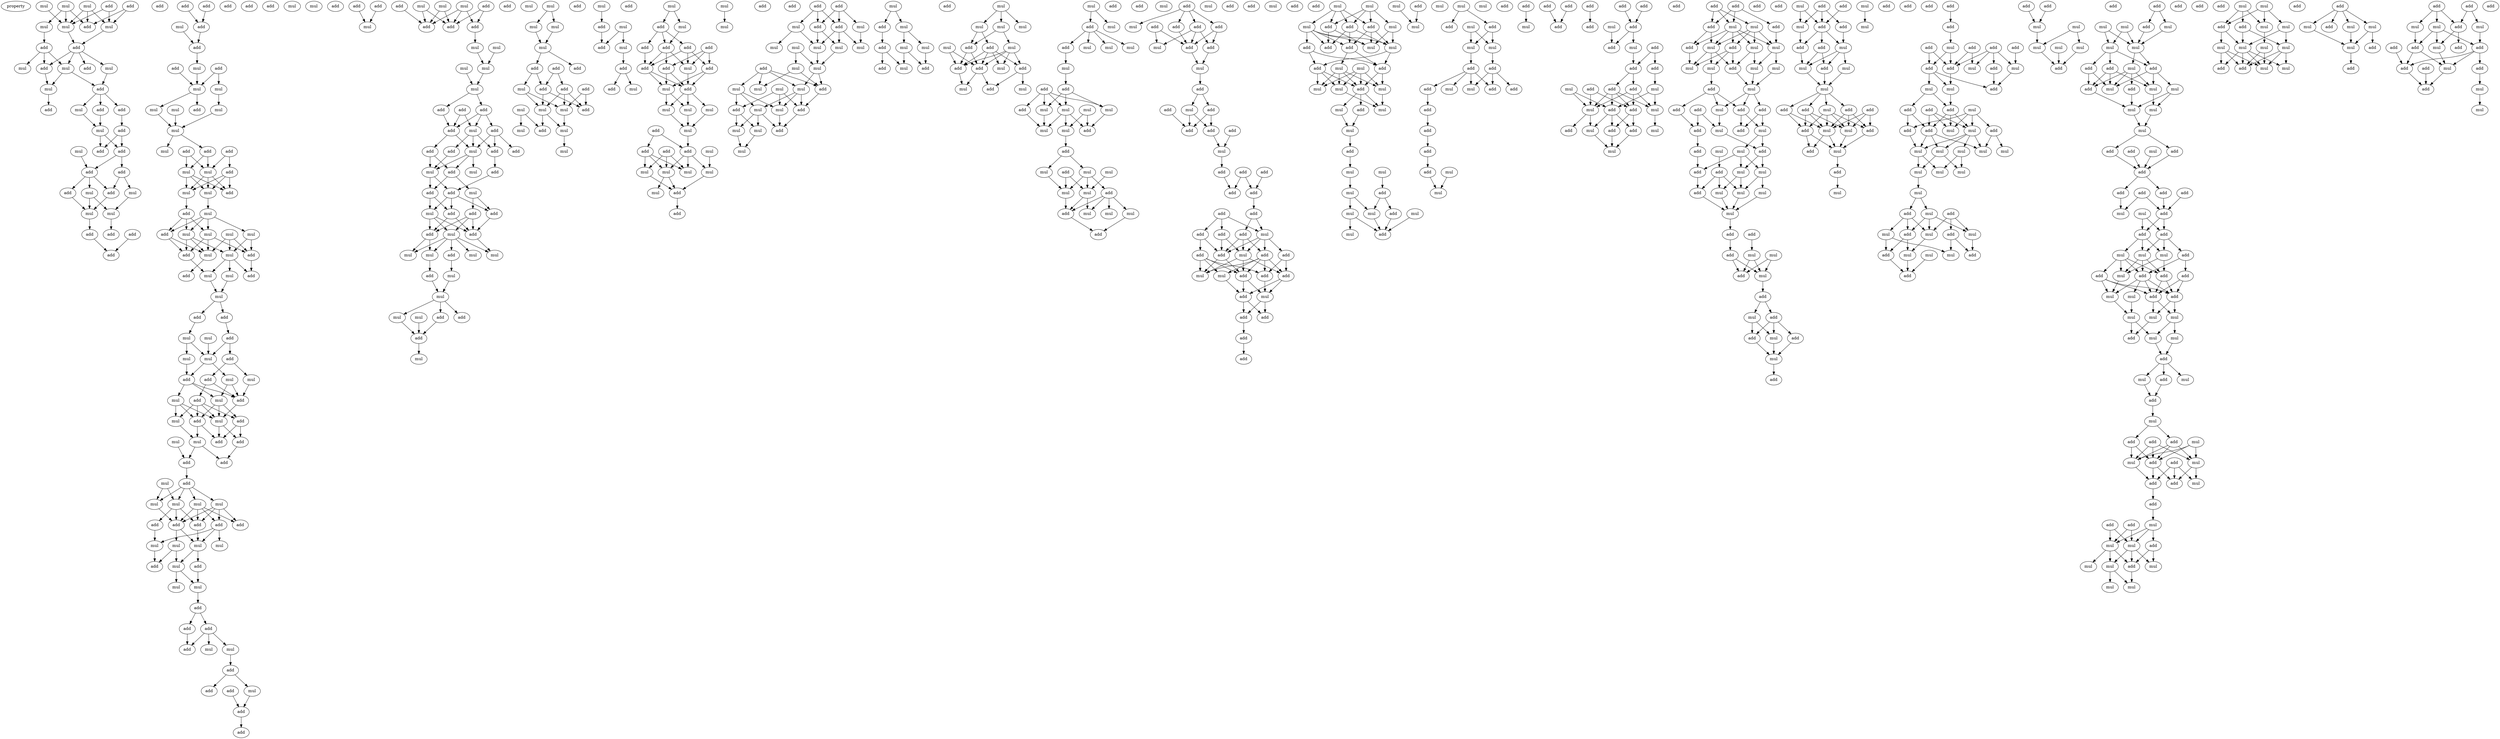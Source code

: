 digraph {
    node [fontcolor=black]
    property [mul=2,lf=1.5]
    0 [ label = mul ];
    1 [ label = mul ];
    2 [ label = add ];
    3 [ label = mul ];
    4 [ label = add ];
    5 [ label = mul ];
    6 [ label = mul ];
    7 [ label = add ];
    8 [ label = mul ];
    9 [ label = add ];
    10 [ label = add ];
    11 [ label = mul ];
    12 [ label = add ];
    13 [ label = mul ];
    14 [ label = mul ];
    15 [ label = add ];
    16 [ label = mul ];
    17 [ label = add ];
    18 [ label = add ];
    19 [ label = mul ];
    20 [ label = add ];
    21 [ label = add ];
    22 [ label = mul ];
    23 [ label = add ];
    24 [ label = add ];
    25 [ label = mul ];
    26 [ label = add ];
    27 [ label = add ];
    28 [ label = add ];
    29 [ label = add ];
    30 [ label = mul ];
    31 [ label = mul ];
    32 [ label = add ];
    33 [ label = mul ];
    34 [ label = mul ];
    35 [ label = add ];
    36 [ label = add ];
    37 [ label = add ];
    38 [ label = add ];
    39 [ label = add ];
    40 [ label = add ];
    41 [ label = add ];
    42 [ label = add ];
    43 [ label = mul ];
    44 [ label = add ];
    45 [ label = add ];
    46 [ label = add ];
    47 [ label = add ];
    48 [ label = add ];
    49 [ label = mul ];
    50 [ label = mul ];
    51 [ label = mul ];
    52 [ label = mul ];
    53 [ label = mul ];
    54 [ label = mul ];
    55 [ label = add ];
    56 [ label = add ];
    57 [ label = mul ];
    58 [ label = add ];
    59 [ label = mul ];
    60 [ label = add ];
    61 [ label = add ];
    62 [ label = mul ];
    63 [ label = mul ];
    64 [ label = add ];
    65 [ label = mul ];
    66 [ label = mul ];
    67 [ label = mul ];
    68 [ label = add ];
    69 [ label = add ];
    70 [ label = mul ];
    71 [ label = mul ];
    72 [ label = mul ];
    73 [ label = add ];
    74 [ label = mul ];
    75 [ label = mul ];
    76 [ label = mul ];
    77 [ label = add ];
    78 [ label = mul ];
    79 [ label = add ];
    80 [ label = mul ];
    81 [ label = add ];
    82 [ label = add ];
    83 [ label = mul ];
    84 [ label = mul ];
    85 [ label = add ];
    86 [ label = add ];
    87 [ label = mul ];
    88 [ label = mul ];
    89 [ label = mul ];
    90 [ label = add ];
    91 [ label = mul ];
    92 [ label = mul ];
    93 [ label = add ];
    94 [ label = add ];
    95 [ label = mul ];
    96 [ label = add ];
    97 [ label = mul ];
    98 [ label = mul ];
    99 [ label = mul ];
    100 [ label = add ];
    101 [ label = add ];
    102 [ label = mul ];
    103 [ label = mul ];
    104 [ label = add ];
    105 [ label = add ];
    106 [ label = add ];
    107 [ label = mul ];
    108 [ label = mul ];
    109 [ label = add ];
    110 [ label = add ];
    111 [ label = add ];
    112 [ label = mul ];
    113 [ label = add ];
    114 [ label = mul ];
    115 [ label = mul ];
    116 [ label = mul ];
    117 [ label = mul ];
    118 [ label = add ];
    119 [ label = add ];
    120 [ label = add ];
    121 [ label = add ];
    122 [ label = add ];
    123 [ label = mul ];
    124 [ label = mul ];
    125 [ label = mul ];
    126 [ label = mul ];
    127 [ label = add ];
    128 [ label = add ];
    129 [ label = mul ];
    130 [ label = mul ];
    131 [ label = mul ];
    132 [ label = add ];
    133 [ label = add ];
    134 [ label = add ];
    135 [ label = add ];
    136 [ label = mul ];
    137 [ label = mul ];
    138 [ label = add ];
    139 [ label = add ];
    140 [ label = add ];
    141 [ label = mul ];
    142 [ label = add ];
    143 [ label = add ];
    144 [ label = add ];
    145 [ label = add ];
    146 [ label = add ];
    147 [ label = mul ];
    148 [ label = mul ];
    149 [ label = mul ];
    150 [ label = add ];
    151 [ label = mul ];
    152 [ label = add ];
    153 [ label = add ];
    154 [ label = add ];
    155 [ label = add ];
    156 [ label = mul ];
    157 [ label = mul ];
    158 [ label = mul ];
    159 [ label = mul ];
    160 [ label = mul ];
    161 [ label = add ];
    162 [ label = add ];
    163 [ label = add ];
    164 [ label = add ];
    165 [ label = add ];
    166 [ label = mul ];
    167 [ label = add ];
    168 [ label = mul ];
    169 [ label = add ];
    170 [ label = add ];
    171 [ label = add ];
    172 [ label = add ];
    173 [ label = mul ];
    174 [ label = mul ];
    175 [ label = add ];
    176 [ label = add ];
    177 [ label = add ];
    178 [ label = mul ];
    179 [ label = add ];
    180 [ label = add ];
    181 [ label = add ];
    182 [ label = add ];
    183 [ label = mul ];
    184 [ label = add ];
    185 [ label = add ];
    186 [ label = mul ];
    187 [ label = mul ];
    188 [ label = mul ];
    189 [ label = mul ];
    190 [ label = add ];
    191 [ label = mul ];
    192 [ label = add ];
    193 [ label = mul ];
    194 [ label = mul ];
    195 [ label = mul ];
    196 [ label = add ];
    197 [ label = mul ];
    198 [ label = mul ];
    199 [ label = add ];
    200 [ label = add ];
    201 [ label = mul ];
    202 [ label = mul ];
    203 [ label = mul ];
    204 [ label = mul ];
    205 [ label = mul ];
    206 [ label = add ];
    207 [ label = add ];
    208 [ label = add ];
    209 [ label = add ];
    210 [ label = add ];
    211 [ label = mul ];
    212 [ label = add ];
    213 [ label = add ];
    214 [ label = mul ];
    215 [ label = mul ];
    216 [ label = mul ];
    217 [ label = add ];
    218 [ label = mul ];
    219 [ label = add ];
    220 [ label = mul ];
    221 [ label = mul ];
    222 [ label = mul ];
    223 [ label = add ];
    224 [ label = add ];
    225 [ label = mul ];
    226 [ label = add ];
    227 [ label = mul ];
    228 [ label = add ];
    229 [ label = add ];
    230 [ label = mul ];
    231 [ label = mul ];
    232 [ label = add ];
    233 [ label = mul ];
    234 [ label = add ];
    235 [ label = add ];
    236 [ label = add ];
    237 [ label = add ];
    238 [ label = add ];
    239 [ label = mul ];
    240 [ label = add ];
    241 [ label = add ];
    242 [ label = add ];
    243 [ label = mul ];
    244 [ label = mul ];
    245 [ label = mul ];
    246 [ label = mul ];
    247 [ label = mul ];
    248 [ label = add ];
    249 [ label = add ];
    250 [ label = mul ];
    251 [ label = add ];
    252 [ label = mul ];
    253 [ label = add ];
    254 [ label = mul ];
    255 [ label = mul ];
    256 [ label = mul ];
    257 [ label = mul ];
    258 [ label = mul ];
    259 [ label = add ];
    260 [ label = mul ];
    261 [ label = add ];
    262 [ label = add ];
    263 [ label = add ];
    264 [ label = add ];
    265 [ label = add ];
    266 [ label = mul ];
    267 [ label = add ];
    268 [ label = add ];
    269 [ label = mul ];
    270 [ label = mul ];
    271 [ label = mul ];
    272 [ label = mul ];
    273 [ label = mul ];
    274 [ label = mul ];
    275 [ label = add ];
    276 [ label = mul ];
    277 [ label = mul ];
    278 [ label = mul ];
    279 [ label = mul ];
    280 [ label = mul ];
    281 [ label = add ];
    282 [ label = mul ];
    283 [ label = mul ];
    284 [ label = mul ];
    285 [ label = add ];
    286 [ label = add ];
    287 [ label = add ];
    288 [ label = mul ];
    289 [ label = mul ];
    290 [ label = mul ];
    291 [ label = mul ];
    292 [ label = add ];
    293 [ label = mul ];
    294 [ label = mul ];
    295 [ label = add ];
    296 [ label = mul ];
    297 [ label = add ];
    298 [ label = mul ];
    299 [ label = add ];
    300 [ label = add ];
    301 [ label = mul ];
    302 [ label = mul ];
    303 [ label = mul ];
    304 [ label = mul ];
    305 [ label = add ];
    306 [ label = mul ];
    307 [ label = add ];
    308 [ label = mul ];
    309 [ label = add ];
    310 [ label = add ];
    311 [ label = mul ];
    312 [ label = add ];
    313 [ label = mul ];
    314 [ label = mul ];
    315 [ label = add ];
    316 [ label = mul ];
    317 [ label = add ];
    318 [ label = mul ];
    319 [ label = add ];
    320 [ label = mul ];
    321 [ label = add ];
    322 [ label = mul ];
    323 [ label = mul ];
    324 [ label = mul ];
    325 [ label = add ];
    326 [ label = add ];
    327 [ label = mul ];
    328 [ label = mul ];
    329 [ label = mul ];
    330 [ label = mul ];
    331 [ label = add ];
    332 [ label = mul ];
    333 [ label = add ];
    334 [ label = add ];
    335 [ label = mul ];
    336 [ label = add ];
    337 [ label = add ];
    338 [ label = mul ];
    339 [ label = mul ];
    340 [ label = mul ];
    341 [ label = add ];
    342 [ label = mul ];
    343 [ label = mul ];
    344 [ label = mul ];
    345 [ label = add ];
    346 [ label = mul ];
    347 [ label = mul ];
    348 [ label = mul ];
    349 [ label = add ];
    350 [ label = add ];
    351 [ label = add ];
    352 [ label = add ];
    353 [ label = add ];
    354 [ label = add ];
    355 [ label = mul ];
    356 [ label = add ];
    357 [ label = mul ];
    358 [ label = add ];
    359 [ label = mul ];
    360 [ label = add ];
    361 [ label = add ];
    362 [ label = add ];
    363 [ label = mul ];
    364 [ label = add ];
    365 [ label = add ];
    366 [ label = add ];
    367 [ label = mul ];
    368 [ label = add ];
    369 [ label = mul ];
    370 [ label = add ];
    371 [ label = add ];
    372 [ label = add ];
    373 [ label = add ];
    374 [ label = add ];
    375 [ label = add ];
    376 [ label = mul ];
    377 [ label = add ];
    378 [ label = add ];
    379 [ label = add ];
    380 [ label = add ];
    381 [ label = mul ];
    382 [ label = add ];
    383 [ label = add ];
    384 [ label = add ];
    385 [ label = add ];
    386 [ label = mul ];
    387 [ label = add ];
    388 [ label = mul ];
    389 [ label = add ];
    390 [ label = mul ];
    391 [ label = add ];
    392 [ label = add ];
    393 [ label = add ];
    394 [ label = mul ];
    395 [ label = add ];
    396 [ label = add ];
    397 [ label = add ];
    398 [ label = add ];
    399 [ label = add ];
    400 [ label = add ];
    401 [ label = mul ];
    402 [ label = mul ];
    403 [ label = add ];
    404 [ label = add ];
    405 [ label = mul ];
    406 [ label = add ];
    407 [ label = mul ];
    408 [ label = mul ];
    409 [ label = add ];
    410 [ label = add ];
    411 [ label = mul ];
    412 [ label = add ];
    413 [ label = mul ];
    414 [ label = add ];
    415 [ label = add ];
    416 [ label = mul ];
    417 [ label = mul ];
    418 [ label = add ];
    419 [ label = mul ];
    420 [ label = mul ];
    421 [ label = add ];
    422 [ label = mul ];
    423 [ label = mul ];
    424 [ label = mul ];
    425 [ label = add ];
    426 [ label = mul ];
    427 [ label = mul ];
    428 [ label = mul ];
    429 [ label = add ];
    430 [ label = mul ];
    431 [ label = add ];
    432 [ label = mul ];
    433 [ label = mul ];
    434 [ label = mul ];
    435 [ label = add ];
    436 [ label = mul ];
    437 [ label = add ];
    438 [ label = mul ];
    439 [ label = mul ];
    440 [ label = mul ];
    441 [ label = mul ];
    442 [ label = add ];
    443 [ label = add ];
    444 [ label = mul ];
    445 [ label = mul ];
    446 [ label = add ];
    447 [ label = add ];
    448 [ label = mul ];
    449 [ label = add ];
    450 [ label = add ];
    451 [ label = add ];
    452 [ label = mul ];
    453 [ label = add ];
    454 [ label = mul ];
    455 [ label = add ];
    456 [ label = add ];
    457 [ label = add ];
    458 [ label = add ];
    459 [ label = mul ];
    460 [ label = add ];
    461 [ label = mul ];
    462 [ label = mul ];
    463 [ label = add ];
    464 [ label = add ];
    465 [ label = add ];
    466 [ label = add ];
    467 [ label = add ];
    468 [ label = add ];
    469 [ label = add ];
    470 [ label = add ];
    471 [ label = mul ];
    472 [ label = add ];
    473 [ label = add ];
    474 [ label = add ];
    475 [ label = mul ];
    476 [ label = add ];
    477 [ label = add ];
    478 [ label = add ];
    479 [ label = add ];
    480 [ label = add ];
    481 [ label = mul ];
    482 [ label = mul ];
    483 [ label = add ];
    484 [ label = add ];
    485 [ label = mul ];
    486 [ label = mul ];
    487 [ label = add ];
    488 [ label = mul ];
    489 [ label = add ];
    490 [ label = mul ];
    491 [ label = add ];
    492 [ label = mul ];
    493 [ label = add ];
    494 [ label = add ];
    495 [ label = add ];
    496 [ label = mul ];
    497 [ label = mul ];
    498 [ label = add ];
    499 [ label = mul ];
    500 [ label = mul ];
    501 [ label = add ];
    502 [ label = add ];
    503 [ label = mul ];
    504 [ label = mul ];
    505 [ label = add ];
    506 [ label = mul ];
    507 [ label = mul ];
    508 [ label = mul ];
    509 [ label = mul ];
    510 [ label = add ];
    511 [ label = mul ];
    512 [ label = add ];
    513 [ label = add ];
    514 [ label = add ];
    515 [ label = add ];
    516 [ label = add ];
    517 [ label = mul ];
    518 [ label = mul ];
    519 [ label = add ];
    520 [ label = mul ];
    521 [ label = add ];
    522 [ label = add ];
    523 [ label = mul ];
    524 [ label = mul ];
    525 [ label = add ];
    526 [ label = mul ];
    527 [ label = add ];
    528 [ label = mul ];
    529 [ label = mul ];
    530 [ label = add ];
    531 [ label = mul ];
    532 [ label = mul ];
    533 [ label = add ];
    534 [ label = add ];
    535 [ label = add ];
    536 [ label = mul ];
    537 [ label = mul ];
    538 [ label = add ];
    539 [ label = mul ];
    540 [ label = add ];
    541 [ label = mul ];
    542 [ label = add ];
    543 [ label = mul ];
    544 [ label = add ];
    545 [ label = add ];
    546 [ label = add ];
    547 [ label = add ];
    548 [ label = mul ];
    549 [ label = add ];
    550 [ label = add ];
    551 [ label = add ];
    552 [ label = mul ];
    553 [ label = add ];
    554 [ label = mul ];
    555 [ label = add ];
    556 [ label = mul ];
    557 [ label = add ];
    558 [ label = add ];
    559 [ label = mul ];
    560 [ label = add ];
    561 [ label = mul ];
    562 [ label = mul ];
    563 [ label = add ];
    564 [ label = add ];
    565 [ label = add ];
    566 [ label = add ];
    567 [ label = mul ];
    568 [ label = mul ];
    569 [ label = mul ];
    570 [ label = add ];
    571 [ label = add ];
    572 [ label = add ];
    573 [ label = mul ];
    574 [ label = mul ];
    575 [ label = add ];
    576 [ label = add ];
    577 [ label = mul ];
    578 [ label = add ];
    579 [ label = mul ];
    580 [ label = add ];
    581 [ label = add ];
    582 [ label = add ];
    583 [ label = add ];
    584 [ label = add ];
    585 [ label = add ];
    586 [ label = mul ];
    587 [ label = add ];
    588 [ label = mul ];
    589 [ label = mul ];
    590 [ label = add ];
    591 [ label = add ];
    592 [ label = add ];
    593 [ label = mul ];
    594 [ label = mul ];
    595 [ label = add ];
    596 [ label = add ];
    597 [ label = add ];
    598 [ label = add ];
    599 [ label = mul ];
    600 [ label = add ];
    601 [ label = add ];
    602 [ label = add ];
    603 [ label = mul ];
    604 [ label = mul ];
    605 [ label = mul ];
    606 [ label = mul ];
    607 [ label = mul ];
    608 [ label = mul ];
    609 [ label = mul ];
    610 [ label = mul ];
    611 [ label = mul ];
    612 [ label = mul ];
    613 [ label = mul ];
    614 [ label = add ];
    615 [ label = mul ];
    616 [ label = add ];
    617 [ label = mul ];
    618 [ label = mul ];
    619 [ label = add ];
    620 [ label = add ];
    621 [ label = mul ];
    622 [ label = add ];
    623 [ label = mul ];
    624 [ label = mul ];
    625 [ label = mul ];
    626 [ label = add ];
    627 [ label = add ];
    628 [ label = add ];
    629 [ label = add ];
    630 [ label = mul ];
    631 [ label = mul ];
    632 [ label = add ];
    633 [ label = mul ];
    634 [ label = mul ];
    635 [ label = mul ];
    636 [ label = add ];
    637 [ label = add ];
    638 [ label = add ];
    639 [ label = mul ];
    640 [ label = mul ];
    641 [ label = mul ];
    642 [ label = mul ];
    643 [ label = mul ];
    644 [ label = add ];
    645 [ label = mul ];
    646 [ label = add ];
    647 [ label = add ];
    648 [ label = mul ];
    649 [ label = mul ];
    650 [ label = add ];
    651 [ label = add ];
    652 [ label = mul ];
    653 [ label = mul ];
    654 [ label = mul ];
    655 [ label = mul ];
    656 [ label = add ];
    657 [ label = add ];
    658 [ label = mul ];
    659 [ label = add ];
    660 [ label = add ];
    661 [ label = add ];
    662 [ label = add ];
    663 [ label = add ];
    664 [ label = add ];
    665 [ label = add ];
    666 [ label = add ];
    667 [ label = mul ];
    668 [ label = mul ];
    669 [ label = add ];
    670 [ label = add ];
    671 [ label = mul ];
    672 [ label = mul ];
    673 [ label = mul ];
    674 [ label = add ];
    675 [ label = add ];
    676 [ label = add ];
    677 [ label = add ];
    678 [ label = mul ];
    679 [ label = add ];
    680 [ label = add ];
    681 [ label = mul ];
    682 [ label = add ];
    683 [ label = mul ];
    684 [ label = mul ];
    685 [ label = mul ];
    686 [ label = mul ];
    687 [ label = mul ];
    688 [ label = add ];
    689 [ label = mul ];
    690 [ label = add ];
    691 [ label = add ];
    692 [ label = add ];
    693 [ label = mul ];
    694 [ label = mul ];
    695 [ label = add ];
    696 [ label = mul ];
    697 [ label = add ];
    698 [ label = add ];
    699 [ label = mul ];
    700 [ label = add ];
    701 [ label = mul ];
    702 [ label = add ];
    703 [ label = add ];
    704 [ label = mul ];
    705 [ label = add ];
    706 [ label = add ];
    707 [ label = mul ];
    708 [ label = add ];
    709 [ label = add ];
    710 [ label = add ];
    711 [ label = mul ];
    712 [ label = mul ];
    713 [ label = mul ];
    714 [ label = add ];
    715 [ label = mul ];
    716 [ label = mul ];
    717 [ label = mul ];
    718 [ label = add ];
    719 [ label = mul ];
    720 [ label = mul ];
    721 [ label = add ];
    722 [ label = mul ];
    723 [ label = mul ];
    724 [ label = add ];
    725 [ label = mul ];
    726 [ label = mul ];
    727 [ label = add ];
    728 [ label = mul ];
    729 [ label = mul ];
    730 [ label = mul ];
    731 [ label = mul ];
    732 [ label = add ];
    733 [ label = mul ];
    734 [ label = mul ];
    735 [ label = add ];
    736 [ label = add ];
    737 [ label = add ];
    738 [ label = mul ];
    739 [ label = add ];
    740 [ label = mul ];
    741 [ label = mul ];
    742 [ label = mul ];
    743 [ label = add ];
    744 [ label = add ];
    745 [ label = add ];
    746 [ label = add ];
    747 [ label = add ];
    748 [ label = mul ];
    749 [ label = mul ];
    750 [ label = mul ];
    751 [ label = add ];
    752 [ label = add ];
    753 [ label = add ];
    754 [ label = add ];
    755 [ label = mul ];
    756 [ label = add ];
    757 [ label = add ];
    758 [ label = add ];
    759 [ label = mul ];
    760 [ label = mul ];
    761 [ label = add ];
    762 [ label = add ];
    763 [ label = mul ];
    0 -> 5 [ name = 0 ];
    0 -> 6 [ name = 1 ];
    0 -> 7 [ name = 2 ];
    1 -> 6 [ name = 3 ];
    2 -> 6 [ name = 4 ];
    2 -> 8 [ name = 5 ];
    3 -> 6 [ name = 6 ];
    3 -> 7 [ name = 7 ];
    3 -> 8 [ name = 8 ];
    4 -> 7 [ name = 9 ];
    4 -> 8 [ name = 10 ];
    5 -> 9 [ name = 11 ];
    6 -> 10 [ name = 12 ];
    8 -> 10 [ name = 13 ];
    9 -> 11 [ name = 14 ];
    9 -> 12 [ name = 15 ];
    9 -> 14 [ name = 16 ];
    10 -> 11 [ name = 17 ];
    10 -> 12 [ name = 18 ];
    10 -> 13 [ name = 19 ];
    10 -> 15 [ name = 20 ];
    11 -> 16 [ name = 21 ];
    11 -> 17 [ name = 22 ];
    12 -> 16 [ name = 23 ];
    13 -> 17 [ name = 24 ];
    16 -> 20 [ name = 25 ];
    17 -> 18 [ name = 26 ];
    17 -> 19 [ name = 27 ];
    17 -> 21 [ name = 28 ];
    18 -> 22 [ name = 29 ];
    19 -> 22 [ name = 30 ];
    21 -> 23 [ name = 31 ];
    22 -> 24 [ name = 32 ];
    22 -> 26 [ name = 33 ];
    23 -> 24 [ name = 34 ];
    23 -> 26 [ name = 35 ];
    25 -> 27 [ name = 36 ];
    26 -> 27 [ name = 37 ];
    26 -> 28 [ name = 38 ];
    27 -> 29 [ name = 39 ];
    27 -> 30 [ name = 40 ];
    27 -> 32 [ name = 41 ];
    28 -> 31 [ name = 42 ];
    28 -> 32 [ name = 43 ];
    29 -> 34 [ name = 44 ];
    30 -> 33 [ name = 45 ];
    30 -> 34 [ name = 46 ];
    31 -> 33 [ name = 47 ];
    32 -> 34 [ name = 48 ];
    33 -> 36 [ name = 49 ];
    34 -> 35 [ name = 50 ];
    35 -> 38 [ name = 51 ];
    37 -> 38 [ name = 52 ];
    40 -> 44 [ name = 53 ];
    41 -> 44 [ name = 54 ];
    43 -> 45 [ name = 55 ];
    44 -> 45 [ name = 56 ];
    45 -> 49 [ name = 57 ];
    46 -> 50 [ name = 58 ];
    46 -> 51 [ name = 59 ];
    48 -> 50 [ name = 60 ];
    49 -> 50 [ name = 61 ];
    50 -> 54 [ name = 62 ];
    50 -> 55 [ name = 63 ];
    51 -> 52 [ name = 64 ];
    52 -> 57 [ name = 65 ];
    53 -> 57 [ name = 66 ];
    54 -> 57 [ name = 67 ];
    57 -> 59 [ name = 68 ];
    57 -> 61 [ name = 69 ];
    58 -> 62 [ name = 70 ];
    58 -> 63 [ name = 71 ];
    60 -> 63 [ name = 72 ];
    60 -> 64 [ name = 73 ];
    61 -> 62 [ name = 74 ];
    61 -> 63 [ name = 75 ];
    62 -> 66 [ name = 76 ];
    62 -> 67 [ name = 77 ];
    62 -> 68 [ name = 78 ];
    63 -> 66 [ name = 79 ];
    63 -> 67 [ name = 80 ];
    63 -> 68 [ name = 81 ];
    64 -> 66 [ name = 82 ];
    64 -> 67 [ name = 83 ];
    64 -> 68 [ name = 84 ];
    66 -> 69 [ name = 85 ];
    67 -> 70 [ name = 86 ];
    69 -> 72 [ name = 87 ];
    69 -> 73 [ name = 88 ];
    69 -> 75 [ name = 89 ];
    70 -> 71 [ name = 90 ];
    70 -> 72 [ name = 91 ];
    70 -> 73 [ name = 92 ];
    70 -> 75 [ name = 93 ];
    71 -> 77 [ name = 94 ];
    71 -> 78 [ name = 95 ];
    72 -> 76 [ name = 96 ];
    72 -> 78 [ name = 97 ];
    72 -> 79 [ name = 98 ];
    73 -> 76 [ name = 99 ];
    73 -> 79 [ name = 100 ];
    74 -> 76 [ name = 101 ];
    74 -> 77 [ name = 102 ];
    74 -> 78 [ name = 103 ];
    75 -> 76 [ name = 104 ];
    75 -> 77 [ name = 105 ];
    75 -> 79 [ name = 106 ];
    76 -> 82 [ name = 107 ];
    77 -> 81 [ name = 108 ];
    78 -> 80 [ name = 109 ];
    78 -> 81 [ name = 110 ];
    78 -> 83 [ name = 111 ];
    79 -> 80 [ name = 112 ];
    80 -> 84 [ name = 113 ];
    83 -> 84 [ name = 114 ];
    84 -> 85 [ name = 115 ];
    84 -> 86 [ name = 116 ];
    85 -> 90 [ name = 117 ];
    86 -> 88 [ name = 118 ];
    88 -> 91 [ name = 119 ];
    88 -> 92 [ name = 120 ];
    89 -> 92 [ name = 121 ];
    90 -> 92 [ name = 122 ];
    90 -> 93 [ name = 123 ];
    91 -> 94 [ name = 124 ];
    92 -> 94 [ name = 125 ];
    92 -> 95 [ name = 126 ];
    93 -> 96 [ name = 127 ];
    93 -> 97 [ name = 128 ];
    94 -> 98 [ name = 129 ];
    94 -> 99 [ name = 130 ];
    94 -> 101 [ name = 131 ];
    95 -> 98 [ name = 132 ];
    95 -> 101 [ name = 133 ];
    96 -> 100 [ name = 134 ];
    96 -> 101 [ name = 135 ];
    97 -> 101 [ name = 136 ];
    98 -> 103 [ name = 137 ];
    98 -> 104 [ name = 138 ];
    98 -> 105 [ name = 139 ];
    99 -> 102 [ name = 140 ];
    99 -> 103 [ name = 141 ];
    99 -> 104 [ name = 142 ];
    100 -> 102 [ name = 143 ];
    100 -> 103 [ name = 144 ];
    100 -> 104 [ name = 145 ];
    100 -> 105 [ name = 146 ];
    101 -> 103 [ name = 147 ];
    102 -> 107 [ name = 148 ];
    103 -> 106 [ name = 149 ];
    103 -> 109 [ name = 150 ];
    104 -> 106 [ name = 151 ];
    104 -> 107 [ name = 152 ];
    105 -> 106 [ name = 153 ];
    105 -> 109 [ name = 154 ];
    107 -> 110 [ name = 155 ];
    107 -> 111 [ name = 156 ];
    108 -> 110 [ name = 157 ];
    109 -> 111 [ name = 158 ];
    110 -> 113 [ name = 159 ];
    112 -> 116 [ name = 160 ];
    112 -> 117 [ name = 161 ];
    113 -> 114 [ name = 162 ];
    113 -> 115 [ name = 163 ];
    113 -> 116 [ name = 164 ];
    113 -> 117 [ name = 165 ];
    114 -> 118 [ name = 166 ];
    114 -> 119 [ name = 167 ];
    114 -> 121 [ name = 168 ];
    114 -> 122 [ name = 169 ];
    115 -> 118 [ name = 170 ];
    115 -> 119 [ name = 171 ];
    115 -> 121 [ name = 172 ];
    115 -> 122 [ name = 173 ];
    116 -> 122 [ name = 174 ];
    117 -> 120 [ name = 175 ];
    117 -> 121 [ name = 176 ];
    117 -> 122 [ name = 177 ];
    118 -> 124 [ name = 178 ];
    118 -> 125 [ name = 179 ];
    118 -> 126 [ name = 180 ];
    120 -> 124 [ name = 181 ];
    121 -> 126 [ name = 182 ];
    122 -> 123 [ name = 183 ];
    122 -> 126 [ name = 184 ];
    123 -> 128 [ name = 185 ];
    123 -> 129 [ name = 186 ];
    124 -> 128 [ name = 187 ];
    126 -> 127 [ name = 188 ];
    126 -> 129 [ name = 189 ];
    127 -> 130 [ name = 190 ];
    129 -> 130 [ name = 191 ];
    129 -> 131 [ name = 192 ];
    130 -> 132 [ name = 193 ];
    132 -> 133 [ name = 194 ];
    132 -> 134 [ name = 195 ];
    133 -> 135 [ name = 196 ];
    133 -> 136 [ name = 197 ];
    133 -> 137 [ name = 198 ];
    134 -> 135 [ name = 199 ];
    136 -> 138 [ name = 200 ];
    138 -> 140 [ name = 201 ];
    138 -> 141 [ name = 202 ];
    139 -> 143 [ name = 203 ];
    141 -> 143 [ name = 204 ];
    143 -> 145 [ name = 205 ];
    144 -> 147 [ name = 206 ];
    146 -> 147 [ name = 207 ];
    148 -> 154 [ name = 208 ];
    148 -> 155 [ name = 209 ];
    149 -> 154 [ name = 210 ];
    149 -> 155 [ name = 211 ];
    150 -> 154 [ name = 212 ];
    151 -> 153 [ name = 213 ];
    151 -> 154 [ name = 214 ];
    151 -> 155 [ name = 215 ];
    152 -> 153 [ name = 216 ];
    152 -> 155 [ name = 217 ];
    153 -> 156 [ name = 218 ];
    156 -> 159 [ name = 219 ];
    157 -> 159 [ name = 220 ];
    158 -> 160 [ name = 221 ];
    159 -> 160 [ name = 222 ];
    160 -> 162 [ name = 223 ];
    160 -> 163 [ name = 224 ];
    161 -> 164 [ name = 225 ];
    161 -> 166 [ name = 226 ];
    162 -> 164 [ name = 227 ];
    162 -> 165 [ name = 228 ];
    162 -> 166 [ name = 229 ];
    163 -> 164 [ name = 230 ];
    164 -> 168 [ name = 231 ];
    164 -> 169 [ name = 232 ];
    165 -> 168 [ name = 233 ];
    165 -> 170 [ name = 234 ];
    165 -> 171 [ name = 235 ];
    166 -> 167 [ name = 236 ];
    166 -> 168 [ name = 237 ];
    166 -> 171 [ name = 238 ];
    167 -> 174 [ name = 239 ];
    168 -> 172 [ name = 240 ];
    168 -> 173 [ name = 241 ];
    168 -> 174 [ name = 242 ];
    169 -> 172 [ name = 243 ];
    169 -> 174 [ name = 244 ];
    171 -> 175 [ name = 245 ];
    172 -> 176 [ name = 246 ];
    172 -> 178 [ name = 247 ];
    174 -> 176 [ name = 248 ];
    174 -> 177 [ name = 249 ];
    175 -> 177 [ name = 250 ];
    176 -> 182 [ name = 251 ];
    176 -> 183 [ name = 252 ];
    177 -> 181 [ name = 253 ];
    177 -> 182 [ name = 254 ];
    177 -> 183 [ name = 255 ];
    178 -> 179 [ name = 256 ];
    178 -> 181 [ name = 257 ];
    179 -> 184 [ name = 258 ];
    179 -> 185 [ name = 259 ];
    179 -> 186 [ name = 260 ];
    181 -> 185 [ name = 261 ];
    182 -> 184 [ name = 262 ];
    182 -> 185 [ name = 263 ];
    183 -> 184 [ name = 264 ];
    183 -> 185 [ name = 265 ];
    183 -> 186 [ name = 266 ];
    184 -> 187 [ name = 267 ];
    184 -> 189 [ name = 268 ];
    185 -> 188 [ name = 269 ];
    186 -> 187 [ name = 270 ];
    186 -> 188 [ name = 271 ];
    186 -> 189 [ name = 272 ];
    186 -> 190 [ name = 273 ];
    186 -> 191 [ name = 274 ];
    189 -> 192 [ name = 275 ];
    190 -> 193 [ name = 276 ];
    192 -> 194 [ name = 277 ];
    193 -> 194 [ name = 278 ];
    194 -> 196 [ name = 279 ];
    194 -> 197 [ name = 280 ];
    194 -> 199 [ name = 281 ];
    195 -> 200 [ name = 282 ];
    196 -> 200 [ name = 283 ];
    197 -> 200 [ name = 284 ];
    200 -> 201 [ name = 285 ];
    202 -> 203 [ name = 286 ];
    202 -> 204 [ name = 287 ];
    203 -> 205 [ name = 288 ];
    204 -> 205 [ name = 289 ];
    205 -> 206 [ name = 290 ];
    205 -> 207 [ name = 291 ];
    206 -> 211 [ name = 292 ];
    206 -> 212 [ name = 293 ];
    208 -> 210 [ name = 294 ];
    208 -> 212 [ name = 295 ];
    210 -> 214 [ name = 296 ];
    210 -> 216 [ name = 297 ];
    210 -> 217 [ name = 298 ];
    211 -> 214 [ name = 299 ];
    211 -> 216 [ name = 300 ];
    212 -> 216 [ name = 301 ];
    212 -> 217 [ name = 302 ];
    213 -> 214 [ name = 303 ];
    213 -> 217 [ name = 304 ];
    214 -> 218 [ name = 305 ];
    215 -> 219 [ name = 306 ];
    215 -> 220 [ name = 307 ];
    216 -> 218 [ name = 308 ];
    216 -> 219 [ name = 309 ];
    218 -> 221 [ name = 310 ];
    222 -> 224 [ name = 311 ];
    224 -> 226 [ name = 312 ];
    225 -> 226 [ name = 313 ];
    225 -> 227 [ name = 314 ];
    227 -> 228 [ name = 315 ];
    228 -> 229 [ name = 316 ];
    228 -> 230 [ name = 317 ];
    231 -> 232 [ name = 318 ];
    231 -> 233 [ name = 319 ];
    232 -> 234 [ name = 320 ];
    232 -> 235 [ name = 321 ];
    232 -> 236 [ name = 322 ];
    233 -> 234 [ name = 323 ];
    234 -> 238 [ name = 324 ];
    234 -> 239 [ name = 325 ];
    234 -> 241 [ name = 326 ];
    235 -> 238 [ name = 327 ];
    235 -> 239 [ name = 328 ];
    235 -> 240 [ name = 329 ];
    236 -> 238 [ name = 330 ];
    237 -> 239 [ name = 331 ];
    237 -> 240 [ name = 332 ];
    237 -> 241 [ name = 333 ];
    238 -> 242 [ name = 334 ];
    238 -> 243 [ name = 335 ];
    239 -> 242 [ name = 336 ];
    240 -> 242 [ name = 337 ];
    240 -> 243 [ name = 338 ];
    241 -> 242 [ name = 339 ];
    241 -> 243 [ name = 340 ];
    242 -> 244 [ name = 341 ];
    242 -> 245 [ name = 342 ];
    242 -> 246 [ name = 343 ];
    243 -> 245 [ name = 344 ];
    243 -> 246 [ name = 345 ];
    244 -> 247 [ name = 346 ];
    245 -> 247 [ name = 347 ];
    246 -> 247 [ name = 348 ];
    247 -> 249 [ name = 349 ];
    248 -> 249 [ name = 350 ];
    248 -> 253 [ name = 351 ];
    249 -> 254 [ name = 352 ];
    249 -> 255 [ name = 353 ];
    249 -> 257 [ name = 354 ];
    250 -> 255 [ name = 355 ];
    251 -> 254 [ name = 356 ];
    251 -> 257 [ name = 357 ];
    251 -> 258 [ name = 358 ];
    252 -> 256 [ name = 359 ];
    253 -> 254 [ name = 360 ];
    253 -> 257 [ name = 361 ];
    253 -> 258 [ name = 362 ];
    255 -> 259 [ name = 363 ];
    257 -> 259 [ name = 364 ];
    257 -> 260 [ name = 365 ];
    258 -> 259 [ name = 366 ];
    259 -> 261 [ name = 367 ];
    264 -> 267 [ name = 368 ];
    264 -> 268 [ name = 369 ];
    264 -> 269 [ name = 370 ];
    265 -> 266 [ name = 371 ];
    265 -> 267 [ name = 372 ];
    265 -> 268 [ name = 373 ];
    266 -> 270 [ name = 374 ];
    266 -> 273 [ name = 375 ];
    267 -> 270 [ name = 376 ];
    267 -> 271 [ name = 377 ];
    268 -> 270 [ name = 378 ];
    268 -> 271 [ name = 379 ];
    268 -> 274 [ name = 380 ];
    269 -> 274 [ name = 381 ];
    270 -> 276 [ name = 382 ];
    271 -> 276 [ name = 383 ];
    272 -> 276 [ name = 384 ];
    272 -> 277 [ name = 385 ];
    275 -> 278 [ name = 386 ];
    275 -> 279 [ name = 387 ];
    275 -> 280 [ name = 388 ];
    275 -> 281 [ name = 389 ];
    276 -> 278 [ name = 390 ];
    276 -> 281 [ name = 391 ];
    277 -> 280 [ name = 392 ];
    277 -> 281 [ name = 393 ];
    278 -> 283 [ name = 394 ];
    278 -> 284 [ name = 395 ];
    278 -> 286 [ name = 396 ];
    279 -> 283 [ name = 397 ];
    279 -> 284 [ name = 398 ];
    279 -> 285 [ name = 399 ];
    281 -> 286 [ name = 400 ];
    282 -> 283 [ name = 401 ];
    282 -> 285 [ name = 402 ];
    282 -> 286 [ name = 403 ];
    283 -> 287 [ name = 404 ];
    284 -> 287 [ name = 405 ];
    284 -> 288 [ name = 406 ];
    284 -> 289 [ name = 407 ];
    285 -> 288 [ name = 408 ];
    285 -> 289 [ name = 409 ];
    286 -> 287 [ name = 410 ];
    288 -> 290 [ name = 411 ];
    289 -> 290 [ name = 412 ];
    291 -> 292 [ name = 413 ];
    291 -> 293 [ name = 414 ];
    292 -> 295 [ name = 415 ];
    293 -> 294 [ name = 416 ];
    293 -> 296 [ name = 417 ];
    294 -> 298 [ name = 418 ];
    294 -> 299 [ name = 419 ];
    295 -> 297 [ name = 420 ];
    295 -> 298 [ name = 421 ];
    296 -> 299 [ name = 422 ];
    301 -> 302 [ name = 423 ];
    301 -> 303 [ name = 424 ];
    301 -> 304 [ name = 425 ];
    302 -> 305 [ name = 426 ];
    302 -> 307 [ name = 427 ];
    303 -> 305 [ name = 428 ];
    303 -> 308 [ name = 429 ];
    305 -> 310 [ name = 430 ];
    305 -> 312 [ name = 431 ];
    306 -> 310 [ name = 432 ];
    306 -> 312 [ name = 433 ];
    307 -> 309 [ name = 434 ];
    307 -> 310 [ name = 435 ];
    307 -> 311 [ name = 436 ];
    307 -> 312 [ name = 437 ];
    308 -> 309 [ name = 438 ];
    308 -> 310 [ name = 439 ];
    308 -> 311 [ name = 440 ];
    308 -> 312 [ name = 441 ];
    309 -> 313 [ name = 442 ];
    309 -> 315 [ name = 443 ];
    310 -> 314 [ name = 444 ];
    310 -> 315 [ name = 445 ];
    312 -> 314 [ name = 446 ];
    316 -> 317 [ name = 447 ];
    316 -> 318 [ name = 448 ];
    317 -> 319 [ name = 449 ];
    317 -> 320 [ name = 450 ];
    317 -> 322 [ name = 451 ];
    317 -> 323 [ name = 452 ];
    319 -> 324 [ name = 453 ];
    324 -> 325 [ name = 454 ];
    325 -> 328 [ name = 455 ];
    325 -> 329 [ name = 456 ];
    325 -> 330 [ name = 457 ];
    326 -> 328 [ name = 458 ];
    326 -> 329 [ name = 459 ];
    326 -> 330 [ name = 460 ];
    326 -> 331 [ name = 461 ];
    327 -> 334 [ name = 462 ];
    327 -> 335 [ name = 463 ];
    328 -> 332 [ name = 464 ];
    329 -> 334 [ name = 465 ];
    330 -> 332 [ name = 466 ];
    330 -> 334 [ name = 467 ];
    330 -> 335 [ name = 468 ];
    331 -> 332 [ name = 469 ];
    335 -> 336 [ name = 470 ];
    336 -> 338 [ name = 471 ];
    336 -> 339 [ name = 472 ];
    337 -> 342 [ name = 473 ];
    337 -> 343 [ name = 474 ];
    338 -> 343 [ name = 475 ];
    339 -> 341 [ name = 476 ];
    339 -> 342 [ name = 477 ];
    339 -> 343 [ name = 478 ];
    340 -> 342 [ name = 479 ];
    341 -> 344 [ name = 480 ];
    341 -> 345 [ name = 481 ];
    341 -> 346 [ name = 482 ];
    341 -> 348 [ name = 483 ];
    342 -> 344 [ name = 484 ];
    342 -> 345 [ name = 485 ];
    343 -> 345 [ name = 486 ];
    345 -> 349 [ name = 487 ];
    348 -> 349 [ name = 488 ];
    350 -> 352 [ name = 489 ];
    350 -> 353 [ name = 490 ];
    350 -> 354 [ name = 491 ];
    350 -> 355 [ name = 492 ];
    351 -> 356 [ name = 493 ];
    351 -> 357 [ name = 494 ];
    352 -> 356 [ name = 495 ];
    353 -> 356 [ name = 496 ];
    353 -> 357 [ name = 497 ];
    353 -> 358 [ name = 498 ];
    354 -> 356 [ name = 499 ];
    354 -> 358 [ name = 500 ];
    356 -> 359 [ name = 501 ];
    358 -> 359 [ name = 502 ];
    359 -> 360 [ name = 503 ];
    360 -> 362 [ name = 504 ];
    360 -> 363 [ name = 505 ];
    361 -> 364 [ name = 506 ];
    362 -> 364 [ name = 507 ];
    362 -> 366 [ name = 508 ];
    363 -> 364 [ name = 509 ];
    363 -> 366 [ name = 510 ];
    365 -> 367 [ name = 511 ];
    366 -> 367 [ name = 512 ];
    367 -> 370 [ name = 513 ];
    368 -> 372 [ name = 514 ];
    368 -> 373 [ name = 515 ];
    370 -> 372 [ name = 516 ];
    371 -> 373 [ name = 517 ];
    373 -> 374 [ name = 518 ];
    374 -> 376 [ name = 519 ];
    374 -> 378 [ name = 520 ];
    375 -> 376 [ name = 521 ];
    375 -> 377 [ name = 522 ];
    375 -> 379 [ name = 523 ];
    376 -> 381 [ name = 524 ];
    376 -> 382 [ name = 525 ];
    376 -> 383 [ name = 526 ];
    376 -> 384 [ name = 527 ];
    377 -> 381 [ name = 528 ];
    377 -> 383 [ name = 529 ];
    378 -> 381 [ name = 530 ];
    378 -> 383 [ name = 531 ];
    378 -> 384 [ name = 532 ];
    379 -> 380 [ name = 533 ];
    379 -> 383 [ name = 534 ];
    380 -> 385 [ name = 535 ];
    380 -> 386 [ name = 536 ];
    380 -> 387 [ name = 537 ];
    380 -> 388 [ name = 538 ];
    381 -> 387 [ name = 539 ];
    381 -> 388 [ name = 540 ];
    381 -> 389 [ name = 541 ];
    382 -> 385 [ name = 542 ];
    382 -> 389 [ name = 543 ];
    383 -> 387 [ name = 544 ];
    383 -> 388 [ name = 545 ];
    384 -> 385 [ name = 546 ];
    384 -> 386 [ name = 547 ];
    384 -> 387 [ name = 548 ];
    384 -> 388 [ name = 549 ];
    384 -> 389 [ name = 550 ];
    385 -> 390 [ name = 551 ];
    386 -> 391 [ name = 552 ];
    387 -> 390 [ name = 553 ];
    387 -> 391 [ name = 554 ];
    389 -> 390 [ name = 555 ];
    389 -> 391 [ name = 556 ];
    390 -> 395 [ name = 557 ];
    390 -> 396 [ name = 558 ];
    391 -> 395 [ name = 559 ];
    391 -> 396 [ name = 560 ];
    395 -> 398 [ name = 561 ];
    398 -> 400 [ name = 562 ];
    401 -> 403 [ name = 563 ];
    401 -> 404 [ name = 564 ];
    401 -> 405 [ name = 565 ];
    401 -> 406 [ name = 566 ];
    402 -> 403 [ name = 567 ];
    402 -> 404 [ name = 568 ];
    402 -> 406 [ name = 569 ];
    402 -> 407 [ name = 570 ];
    403 -> 409 [ name = 571 ];
    403 -> 411 [ name = 572 ];
    404 -> 408 [ name = 573 ];
    404 -> 411 [ name = 574 ];
    404 -> 412 [ name = 575 ];
    405 -> 408 [ name = 576 ];
    405 -> 411 [ name = 577 ];
    406 -> 408 [ name = 578 ];
    406 -> 409 [ name = 579 ];
    406 -> 412 [ name = 580 ];
    407 -> 408 [ name = 581 ];
    407 -> 409 [ name = 582 ];
    407 -> 410 [ name = 583 ];
    407 -> 411 [ name = 584 ];
    407 -> 412 [ name = 585 ];
    408 -> 414 [ name = 586 ];
    408 -> 415 [ name = 587 ];
    410 -> 414 [ name = 588 ];
    410 -> 415 [ name = 589 ];
    412 -> 414 [ name = 590 ];
    412 -> 416 [ name = 591 ];
    413 -> 417 [ name = 592 ];
    413 -> 418 [ name = 593 ];
    413 -> 419 [ name = 594 ];
    413 -> 420 [ name = 595 ];
    414 -> 418 [ name = 596 ];
    414 -> 420 [ name = 597 ];
    415 -> 417 [ name = 598 ];
    415 -> 418 [ name = 599 ];
    415 -> 419 [ name = 600 ];
    416 -> 417 [ name = 601 ];
    416 -> 418 [ name = 602 ];
    416 -> 419 [ name = 603 ];
    416 -> 420 [ name = 604 ];
    418 -> 421 [ name = 605 ];
    418 -> 422 [ name = 606 ];
    418 -> 423 [ name = 607 ];
    419 -> 423 [ name = 608 ];
    420 -> 423 [ name = 609 ];
    421 -> 424 [ name = 610 ];
    422 -> 424 [ name = 611 ];
    424 -> 425 [ name = 612 ];
    425 -> 427 [ name = 613 ];
    426 -> 429 [ name = 614 ];
    427 -> 428 [ name = 615 ];
    428 -> 430 [ name = 616 ];
    428 -> 433 [ name = 617 ];
    429 -> 431 [ name = 618 ];
    429 -> 433 [ name = 619 ];
    430 -> 434 [ name = 620 ];
    430 -> 435 [ name = 621 ];
    431 -> 435 [ name = 622 ];
    432 -> 435 [ name = 623 ];
    433 -> 435 [ name = 624 ];
    436 -> 438 [ name = 625 ];
    437 -> 438 [ name = 626 ];
    440 -> 442 [ name = 627 ];
    440 -> 443 [ name = 628 ];
    441 -> 444 [ name = 629 ];
    441 -> 445 [ name = 630 ];
    443 -> 444 [ name = 631 ];
    443 -> 445 [ name = 632 ];
    444 -> 446 [ name = 633 ];
    445 -> 447 [ name = 634 ];
    446 -> 448 [ name = 635 ];
    446 -> 449 [ name = 636 ];
    446 -> 450 [ name = 637 ];
    446 -> 452 [ name = 638 ];
    447 -> 449 [ name = 639 ];
    447 -> 451 [ name = 640 ];
    447 -> 452 [ name = 641 ];
    450 -> 453 [ name = 642 ];
    453 -> 455 [ name = 643 ];
    455 -> 457 [ name = 644 ];
    457 -> 458 [ name = 645 ];
    458 -> 461 [ name = 646 ];
    459 -> 461 [ name = 647 ];
    460 -> 462 [ name = 648 ];
    463 -> 465 [ name = 649 ];
    464 -> 465 [ name = 650 ];
    466 -> 467 [ name = 651 ];
    468 -> 472 [ name = 652 ];
    470 -> 472 [ name = 653 ];
    471 -> 473 [ name = 654 ];
    472 -> 473 [ name = 655 ];
    472 -> 475 [ name = 656 ];
    474 -> 476 [ name = 657 ];
    474 -> 477 [ name = 658 ];
    475 -> 476 [ name = 659 ];
    476 -> 479 [ name = 660 ];
    476 -> 480 [ name = 661 ];
    477 -> 482 [ name = 662 ];
    478 -> 483 [ name = 663 ];
    478 -> 485 [ name = 664 ];
    479 -> 483 [ name = 665 ];
    479 -> 485 [ name = 666 ];
    479 -> 486 [ name = 667 ];
    480 -> 483 [ name = 668 ];
    480 -> 484 [ name = 669 ];
    480 -> 485 [ name = 670 ];
    480 -> 486 [ name = 671 ];
    481 -> 484 [ name = 672 ];
    481 -> 485 [ name = 673 ];
    482 -> 484 [ name = 674 ];
    482 -> 486 [ name = 675 ];
    483 -> 489 [ name = 676 ];
    483 -> 491 [ name = 677 ];
    484 -> 489 [ name = 678 ];
    484 -> 490 [ name = 679 ];
    484 -> 491 [ name = 680 ];
    485 -> 487 [ name = 681 ];
    485 -> 490 [ name = 682 ];
    486 -> 488 [ name = 683 ];
    489 -> 492 [ name = 684 ];
    490 -> 492 [ name = 685 ];
    491 -> 492 [ name = 686 ];
    493 -> 495 [ name = 687 ];
    493 -> 496 [ name = 688 ];
    493 -> 498 [ name = 689 ];
    494 -> 495 [ name = 690 ];
    494 -> 496 [ name = 691 ];
    494 -> 497 [ name = 692 ];
    495 -> 502 [ name = 693 ];
    495 -> 503 [ name = 694 ];
    496 -> 499 [ name = 695 ];
    496 -> 500 [ name = 696 ];
    496 -> 501 [ name = 697 ];
    496 -> 502 [ name = 698 ];
    496 -> 503 [ name = 699 ];
    497 -> 499 [ name = 700 ];
    497 -> 500 [ name = 701 ];
    497 -> 501 [ name = 702 ];
    497 -> 503 [ name = 703 ];
    498 -> 500 [ name = 704 ];
    499 -> 505 [ name = 705 ];
    499 -> 508 [ name = 706 ];
    500 -> 507 [ name = 707 ];
    500 -> 508 [ name = 708 ];
    501 -> 504 [ name = 709 ];
    501 -> 505 [ name = 710 ];
    501 -> 506 [ name = 711 ];
    502 -> 504 [ name = 712 ];
    503 -> 504 [ name = 713 ];
    503 -> 505 [ name = 714 ];
    503 -> 506 [ name = 715 ];
    505 -> 509 [ name = 716 ];
    506 -> 510 [ name = 717 ];
    507 -> 509 [ name = 718 ];
    508 -> 509 [ name = 719 ];
    509 -> 511 [ name = 720 ];
    509 -> 512 [ name = 721 ];
    509 -> 513 [ name = 722 ];
    510 -> 511 [ name = 723 ];
    510 -> 512 [ name = 724 ];
    510 -> 514 [ name = 725 ];
    511 -> 517 [ name = 726 ];
    512 -> 516 [ name = 727 ];
    512 -> 518 [ name = 728 ];
    513 -> 516 [ name = 729 ];
    513 -> 518 [ name = 730 ];
    514 -> 519 [ name = 731 ];
    515 -> 517 [ name = 732 ];
    515 -> 519 [ name = 733 ];
    517 -> 522 [ name = 734 ];
    518 -> 522 [ name = 735 ];
    518 -> 523 [ name = 736 ];
    519 -> 521 [ name = 737 ];
    520 -> 525 [ name = 738 ];
    521 -> 527 [ name = 739 ];
    522 -> 524 [ name = 740 ];
    522 -> 526 [ name = 741 ];
    523 -> 524 [ name = 742 ];
    523 -> 526 [ name = 743 ];
    523 -> 527 [ name = 744 ];
    524 -> 528 [ name = 745 ];
    524 -> 529 [ name = 746 ];
    525 -> 529 [ name = 747 ];
    525 -> 530 [ name = 748 ];
    525 -> 531 [ name = 749 ];
    526 -> 529 [ name = 750 ];
    526 -> 531 [ name = 751 ];
    527 -> 530 [ name = 752 ];
    528 -> 532 [ name = 753 ];
    529 -> 532 [ name = 754 ];
    530 -> 532 [ name = 755 ];
    531 -> 532 [ name = 756 ];
    532 -> 533 [ name = 757 ];
    533 -> 535 [ name = 758 ];
    534 -> 537 [ name = 759 ];
    535 -> 538 [ name = 760 ];
    535 -> 539 [ name = 761 ];
    536 -> 538 [ name = 762 ];
    536 -> 539 [ name = 763 ];
    537 -> 538 [ name = 764 ];
    537 -> 539 [ name = 765 ];
    539 -> 540 [ name = 766 ];
    540 -> 541 [ name = 767 ];
    540 -> 542 [ name = 768 ];
    541 -> 543 [ name = 769 ];
    541 -> 547 [ name = 770 ];
    542 -> 543 [ name = 771 ];
    542 -> 546 [ name = 772 ];
    542 -> 547 [ name = 773 ];
    543 -> 548 [ name = 774 ];
    546 -> 548 [ name = 775 ];
    547 -> 548 [ name = 776 ];
    548 -> 550 [ name = 777 ];
    549 -> 553 [ name = 778 ];
    549 -> 554 [ name = 779 ];
    549 -> 555 [ name = 780 ];
    551 -> 555 [ name = 781 ];
    552 -> 554 [ name = 782 ];
    552 -> 555 [ name = 783 ];
    553 -> 556 [ name = 784 ];
    554 -> 557 [ name = 785 ];
    555 -> 556 [ name = 786 ];
    555 -> 557 [ name = 787 ];
    555 -> 558 [ name = 788 ];
    556 -> 559 [ name = 789 ];
    556 -> 560 [ name = 790 ];
    556 -> 561 [ name = 791 ];
    557 -> 559 [ name = 792 ];
    558 -> 559 [ name = 793 ];
    558 -> 560 [ name = 794 ];
    559 -> 562 [ name = 795 ];
    560 -> 562 [ name = 796 ];
    561 -> 562 [ name = 797 ];
    562 -> 563 [ name = 798 ];
    562 -> 564 [ name = 799 ];
    562 -> 566 [ name = 800 ];
    562 -> 567 [ name = 801 ];
    563 -> 569 [ name = 802 ];
    563 -> 571 [ name = 803 ];
    564 -> 568 [ name = 804 ];
    564 -> 569 [ name = 805 ];
    564 -> 571 [ name = 806 ];
    565 -> 568 [ name = 807 ];
    565 -> 569 [ name = 808 ];
    565 -> 570 [ name = 809 ];
    566 -> 568 [ name = 810 ];
    566 -> 569 [ name = 811 ];
    566 -> 570 [ name = 812 ];
    567 -> 568 [ name = 813 ];
    567 -> 569 [ name = 814 ];
    567 -> 570 [ name = 815 ];
    567 -> 571 [ name = 816 ];
    568 -> 573 [ name = 817 ];
    569 -> 572 [ name = 818 ];
    569 -> 573 [ name = 819 ];
    570 -> 573 [ name = 820 ];
    571 -> 572 [ name = 821 ];
    571 -> 573 [ name = 822 ];
    573 -> 576 [ name = 823 ];
    574 -> 577 [ name = 824 ];
    576 -> 579 [ name = 825 ];
    581 -> 582 [ name = 826 ];
    582 -> 586 [ name = 827 ];
    583 -> 589 [ name = 828 ];
    583 -> 590 [ name = 829 ];
    584 -> 590 [ name = 830 ];
    584 -> 591 [ name = 831 ];
    585 -> 588 [ name = 832 ];
    585 -> 589 [ name = 833 ];
    585 -> 590 [ name = 834 ];
    585 -> 592 [ name = 835 ];
    586 -> 590 [ name = 836 ];
    586 -> 591 [ name = 837 ];
    587 -> 588 [ name = 838 ];
    588 -> 595 [ name = 839 ];
    590 -> 593 [ name = 840 ];
    591 -> 593 [ name = 841 ];
    591 -> 594 [ name = 842 ];
    591 -> 595 [ name = 843 ];
    592 -> 595 [ name = 844 ];
    593 -> 598 [ name = 845 ];
    594 -> 596 [ name = 846 ];
    594 -> 598 [ name = 847 ];
    596 -> 601 [ name = 848 ];
    596 -> 602 [ name = 849 ];
    597 -> 601 [ name = 850 ];
    597 -> 603 [ name = 851 ];
    597 -> 604 [ name = 852 ];
    598 -> 601 [ name = 853 ];
    598 -> 603 [ name = 854 ];
    598 -> 604 [ name = 855 ];
    599 -> 600 [ name = 856 ];
    599 -> 602 [ name = 857 ];
    599 -> 603 [ name = 858 ];
    599 -> 604 [ name = 859 ];
    600 -> 605 [ name = 860 ];
    600 -> 608 [ name = 861 ];
    601 -> 607 [ name = 862 ];
    601 -> 608 [ name = 863 ];
    601 -> 609 [ name = 864 ];
    602 -> 609 [ name = 865 ];
    603 -> 606 [ name = 866 ];
    603 -> 607 [ name = 867 ];
    603 -> 608 [ name = 868 ];
    603 -> 609 [ name = 869 ];
    606 -> 610 [ name = 870 ];
    606 -> 611 [ name = 871 ];
    607 -> 611 [ name = 872 ];
    607 -> 612 [ name = 873 ];
    609 -> 610 [ name = 874 ];
    609 -> 612 [ name = 875 ];
    612 -> 613 [ name = 876 ];
    613 -> 615 [ name = 877 ];
    613 -> 616 [ name = 878 ];
    614 -> 617 [ name = 879 ];
    614 -> 620 [ name = 880 ];
    614 -> 621 [ name = 881 ];
    615 -> 617 [ name = 882 ];
    615 -> 619 [ name = 883 ];
    615 -> 621 [ name = 884 ];
    616 -> 617 [ name = 885 ];
    616 -> 618 [ name = 886 ];
    616 -> 619 [ name = 887 ];
    617 -> 623 [ name = 888 ];
    618 -> 622 [ name = 889 ];
    618 -> 624 [ name = 890 ];
    619 -> 622 [ name = 891 ];
    619 -> 623 [ name = 892 ];
    620 -> 624 [ name = 893 ];
    620 -> 626 [ name = 894 ];
    621 -> 626 [ name = 895 ];
    622 -> 627 [ name = 896 ];
    623 -> 627 [ name = 897 ];
    625 -> 627 [ name = 898 ];
    628 -> 630 [ name = 899 ];
    629 -> 630 [ name = 900 ];
    630 -> 635 [ name = 901 ];
    631 -> 634 [ name = 902 ];
    631 -> 635 [ name = 903 ];
    633 -> 636 [ name = 904 ];
    634 -> 636 [ name = 905 ];
    635 -> 636 [ name = 906 ];
    637 -> 638 [ name = 907 ];
    637 -> 639 [ name = 908 ];
    638 -> 643 [ name = 909 ];
    639 -> 643 [ name = 910 ];
    640 -> 642 [ name = 911 ];
    640 -> 643 [ name = 912 ];
    641 -> 642 [ name = 913 ];
    641 -> 643 [ name = 914 ];
    642 -> 644 [ name = 915 ];
    642 -> 646 [ name = 916 ];
    642 -> 647 [ name = 917 ];
    643 -> 645 [ name = 918 ];
    643 -> 646 [ name = 919 ];
    644 -> 648 [ name = 920 ];
    644 -> 651 [ name = 921 ];
    644 -> 652 [ name = 922 ];
    645 -> 648 [ name = 923 ];
    645 -> 650 [ name = 924 ];
    645 -> 651 [ name = 925 ];
    645 -> 652 [ name = 926 ];
    646 -> 648 [ name = 927 ];
    646 -> 649 [ name = 928 ];
    646 -> 652 [ name = 929 ];
    647 -> 651 [ name = 930 ];
    647 -> 652 [ name = 931 ];
    648 -> 654 [ name = 932 ];
    649 -> 653 [ name = 933 ];
    649 -> 654 [ name = 934 ];
    650 -> 653 [ name = 935 ];
    651 -> 653 [ name = 936 ];
    653 -> 655 [ name = 937 ];
    654 -> 655 [ name = 938 ];
    655 -> 656 [ name = 939 ];
    655 -> 659 [ name = 940 ];
    656 -> 660 [ name = 941 ];
    657 -> 660 [ name = 942 ];
    658 -> 660 [ name = 943 ];
    659 -> 660 [ name = 944 ];
    660 -> 663 [ name = 945 ];
    660 -> 664 [ name = 946 ];
    661 -> 666 [ name = 947 ];
    661 -> 667 [ name = 948 ];
    663 -> 667 [ name = 949 ];
    664 -> 666 [ name = 950 ];
    665 -> 666 [ name = 951 ];
    666 -> 669 [ name = 952 ];
    666 -> 670 [ name = 953 ];
    668 -> 669 [ name = 954 ];
    668 -> 670 [ name = 955 ];
    669 -> 671 [ name = 956 ];
    669 -> 673 [ name = 957 ];
    669 -> 674 [ name = 958 ];
    670 -> 671 [ name = 959 ];
    670 -> 672 [ name = 960 ];
    670 -> 673 [ name = 961 ];
    671 -> 677 [ name = 962 ];
    671 -> 678 [ name = 963 ];
    672 -> 676 [ name = 964 ];
    672 -> 677 [ name = 965 ];
    672 -> 678 [ name = 966 ];
    672 -> 679 [ name = 967 ];
    673 -> 676 [ name = 968 ];
    673 -> 677 [ name = 969 ];
    673 -> 678 [ name = 970 ];
    674 -> 675 [ name = 971 ];
    674 -> 676 [ name = 972 ];
    675 -> 680 [ name = 973 ];
    675 -> 682 [ name = 974 ];
    676 -> 680 [ name = 975 ];
    676 -> 681 [ name = 976 ];
    676 -> 682 [ name = 977 ];
    676 -> 683 [ name = 978 ];
    677 -> 680 [ name = 979 ];
    677 -> 682 [ name = 980 ];
    678 -> 681 [ name = 981 ];
    679 -> 680 [ name = 982 ];
    679 -> 681 [ name = 983 ];
    679 -> 682 [ name = 984 ];
    680 -> 685 [ name = 985 ];
    680 -> 686 [ name = 986 ];
    681 -> 684 [ name = 987 ];
    682 -> 685 [ name = 988 ];
    682 -> 686 [ name = 989 ];
    683 -> 684 [ name = 990 ];
    684 -> 688 [ name = 991 ];
    684 -> 689 [ name = 992 ];
    685 -> 688 [ name = 993 ];
    686 -> 687 [ name = 994 ];
    686 -> 689 [ name = 995 ];
    687 -> 690 [ name = 996 ];
    689 -> 690 [ name = 997 ];
    690 -> 692 [ name = 998 ];
    690 -> 693 [ name = 999 ];
    690 -> 694 [ name = 1000 ];
    692 -> 695 [ name = 1001 ];
    694 -> 695 [ name = 1002 ];
    695 -> 696 [ name = 1003 ];
    696 -> 698 [ name = 1004 ];
    696 -> 700 [ name = 1005 ];
    697 -> 701 [ name = 1006 ];
    697 -> 703 [ name = 1007 ];
    697 -> 704 [ name = 1008 ];
    698 -> 701 [ name = 1009 ];
    698 -> 703 [ name = 1010 ];
    698 -> 704 [ name = 1011 ];
    699 -> 701 [ name = 1012 ];
    699 -> 703 [ name = 1013 ];
    699 -> 704 [ name = 1014 ];
    700 -> 701 [ name = 1015 ];
    700 -> 703 [ name = 1016 ];
    701 -> 706 [ name = 1017 ];
    702 -> 705 [ name = 1018 ];
    702 -> 706 [ name = 1019 ];
    702 -> 707 [ name = 1020 ];
    703 -> 705 [ name = 1021 ];
    703 -> 706 [ name = 1022 ];
    704 -> 705 [ name = 1023 ];
    704 -> 707 [ name = 1024 ];
    706 -> 708 [ name = 1025 ];
    708 -> 711 [ name = 1026 ];
    709 -> 712 [ name = 1027 ];
    709 -> 713 [ name = 1028 ];
    710 -> 712 [ name = 1029 ];
    710 -> 713 [ name = 1030 ];
    711 -> 712 [ name = 1031 ];
    711 -> 713 [ name = 1032 ];
    711 -> 714 [ name = 1033 ];
    712 -> 715 [ name = 1034 ];
    712 -> 716 [ name = 1035 ];
    712 -> 718 [ name = 1036 ];
    713 -> 716 [ name = 1037 ];
    713 -> 717 [ name = 1038 ];
    713 -> 718 [ name = 1039 ];
    714 -> 715 [ name = 1040 ];
    714 -> 718 [ name = 1041 ];
    716 -> 719 [ name = 1042 ];
    716 -> 720 [ name = 1043 ];
    718 -> 719 [ name = 1044 ];
    722 -> 724 [ name = 1045 ];
    722 -> 725 [ name = 1046 ];
    722 -> 727 [ name = 1047 ];
    723 -> 725 [ name = 1048 ];
    723 -> 726 [ name = 1049 ];
    723 -> 727 [ name = 1050 ];
    724 -> 730 [ name = 1051 ];
    724 -> 731 [ name = 1052 ];
    725 -> 728 [ name = 1053 ];
    726 -> 730 [ name = 1054 ];
    726 -> 731 [ name = 1055 ];
    727 -> 729 [ name = 1056 ];
    727 -> 731 [ name = 1057 ];
    728 -> 734 [ name = 1058 ];
    728 -> 735 [ name = 1059 ];
    729 -> 734 [ name = 1060 ];
    729 -> 735 [ name = 1061 ];
    729 -> 736 [ name = 1062 ];
    730 -> 733 [ name = 1063 ];
    730 -> 734 [ name = 1064 ];
    730 -> 735 [ name = 1065 ];
    731 -> 733 [ name = 1066 ];
    731 -> 734 [ name = 1067 ];
    731 -> 735 [ name = 1068 ];
    731 -> 736 [ name = 1069 ];
    737 -> 738 [ name = 1070 ];
    737 -> 739 [ name = 1071 ];
    737 -> 740 [ name = 1072 ];
    737 -> 741 [ name = 1073 ];
    738 -> 742 [ name = 1074 ];
    740 -> 742 [ name = 1075 ];
    741 -> 742 [ name = 1076 ];
    741 -> 743 [ name = 1077 ];
    742 -> 744 [ name = 1078 ];
    745 -> 747 [ name = 1079 ];
    745 -> 749 [ name = 1080 ];
    745 -> 750 [ name = 1081 ];
    746 -> 747 [ name = 1082 ];
    746 -> 748 [ name = 1083 ];
    747 -> 753 [ name = 1084 ];
    747 -> 755 [ name = 1085 ];
    748 -> 751 [ name = 1086 ];
    749 -> 751 [ name = 1087 ];
    749 -> 752 [ name = 1088 ];
    749 -> 755 [ name = 1089 ];
    750 -> 752 [ name = 1090 ];
    751 -> 756 [ name = 1091 ];
    751 -> 757 [ name = 1092 ];
    751 -> 759 [ name = 1093 ];
    752 -> 757 [ name = 1094 ];
    752 -> 759 [ name = 1095 ];
    754 -> 757 [ name = 1096 ];
    755 -> 759 [ name = 1097 ];
    756 -> 760 [ name = 1098 ];
    757 -> 761 [ name = 1099 ];
    758 -> 761 [ name = 1100 ];
    759 -> 761 [ name = 1101 ];
    760 -> 763 [ name = 1102 ];
}
